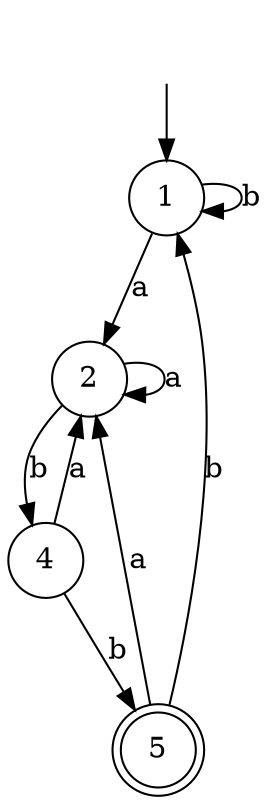digraph G{
    ""[shape=none]
    "1"[shape=circle]
    "2"[shape=circle]
    "4"[shape=circle]
    "5"[shape=doublecircle]

    ""->"1"
    "1" -> "1"[label="b"]
    "1" -> "2"[label="a"]
    "2" -> "2"[label="a"]
    "2" -> "4"[label="b"]
    "4" -> "2"[label="a"]
    "4" -> "5"[label="b"]
    "5" -> "1"[label="b"]
    "5" -> "2"[label="a"]
}
